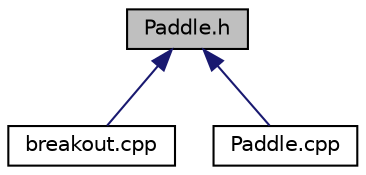 digraph "Paddle.h"
{
 // LATEX_PDF_SIZE
  edge [fontname="Helvetica",fontsize="10",labelfontname="Helvetica",labelfontsize="10"];
  node [fontname="Helvetica",fontsize="10",shape=record];
  Node1 [label="Paddle.h",height=0.2,width=0.4,color="black", fillcolor="grey75", style="filled", fontcolor="black",tooltip="golpea la bola y lo rebota con direccion"];
  Node1 -> Node2 [dir="back",color="midnightblue",fontsize="10",style="solid",fontname="Helvetica"];
  Node2 [label="breakout.cpp",height=0.2,width=0.4,color="black", fillcolor="white", style="filled",URL="$breakout_8cpp.html",tooltip=" "];
  Node1 -> Node3 [dir="back",color="midnightblue",fontsize="10",style="solid",fontname="Helvetica"];
  Node3 [label="Paddle.cpp",height=0.2,width=0.4,color="black", fillcolor="white", style="filled",URL="$_paddle_8cpp.html",tooltip=" "];
}
